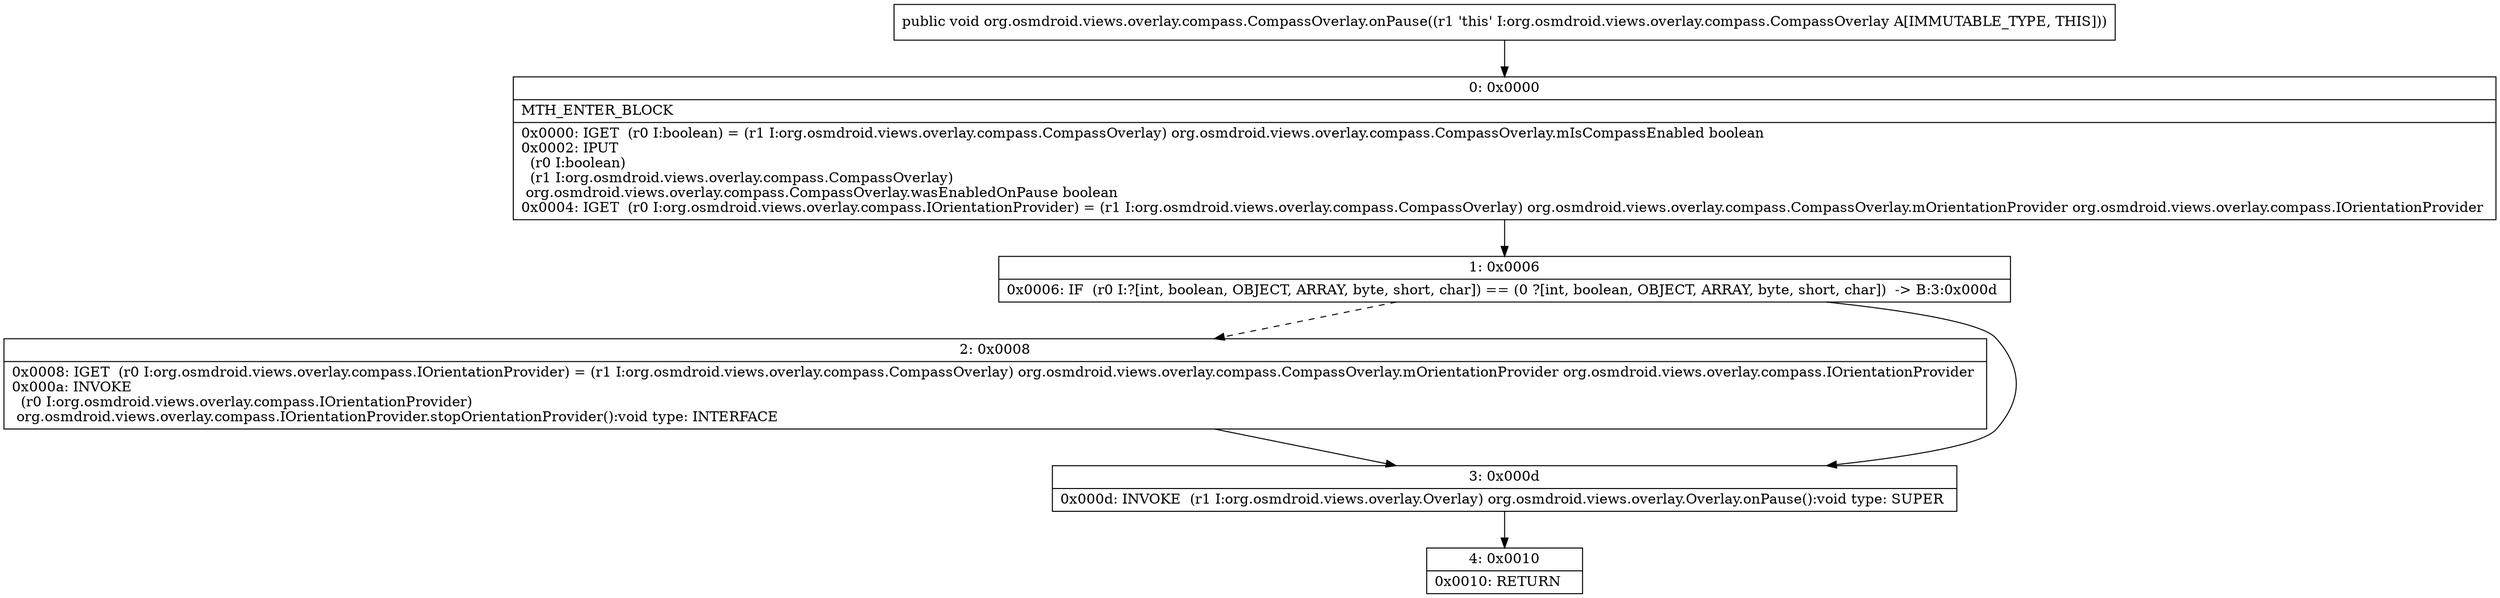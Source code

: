 digraph "CFG fororg.osmdroid.views.overlay.compass.CompassOverlay.onPause()V" {
Node_0 [shape=record,label="{0\:\ 0x0000|MTH_ENTER_BLOCK\l|0x0000: IGET  (r0 I:boolean) = (r1 I:org.osmdroid.views.overlay.compass.CompassOverlay) org.osmdroid.views.overlay.compass.CompassOverlay.mIsCompassEnabled boolean \l0x0002: IPUT  \l  (r0 I:boolean)\l  (r1 I:org.osmdroid.views.overlay.compass.CompassOverlay)\l org.osmdroid.views.overlay.compass.CompassOverlay.wasEnabledOnPause boolean \l0x0004: IGET  (r0 I:org.osmdroid.views.overlay.compass.IOrientationProvider) = (r1 I:org.osmdroid.views.overlay.compass.CompassOverlay) org.osmdroid.views.overlay.compass.CompassOverlay.mOrientationProvider org.osmdroid.views.overlay.compass.IOrientationProvider \l}"];
Node_1 [shape=record,label="{1\:\ 0x0006|0x0006: IF  (r0 I:?[int, boolean, OBJECT, ARRAY, byte, short, char]) == (0 ?[int, boolean, OBJECT, ARRAY, byte, short, char])  \-\> B:3:0x000d \l}"];
Node_2 [shape=record,label="{2\:\ 0x0008|0x0008: IGET  (r0 I:org.osmdroid.views.overlay.compass.IOrientationProvider) = (r1 I:org.osmdroid.views.overlay.compass.CompassOverlay) org.osmdroid.views.overlay.compass.CompassOverlay.mOrientationProvider org.osmdroid.views.overlay.compass.IOrientationProvider \l0x000a: INVOKE  \l  (r0 I:org.osmdroid.views.overlay.compass.IOrientationProvider)\l org.osmdroid.views.overlay.compass.IOrientationProvider.stopOrientationProvider():void type: INTERFACE \l}"];
Node_3 [shape=record,label="{3\:\ 0x000d|0x000d: INVOKE  (r1 I:org.osmdroid.views.overlay.Overlay) org.osmdroid.views.overlay.Overlay.onPause():void type: SUPER \l}"];
Node_4 [shape=record,label="{4\:\ 0x0010|0x0010: RETURN   \l}"];
MethodNode[shape=record,label="{public void org.osmdroid.views.overlay.compass.CompassOverlay.onPause((r1 'this' I:org.osmdroid.views.overlay.compass.CompassOverlay A[IMMUTABLE_TYPE, THIS])) }"];
MethodNode -> Node_0;
Node_0 -> Node_1;
Node_1 -> Node_2[style=dashed];
Node_1 -> Node_3;
Node_2 -> Node_3;
Node_3 -> Node_4;
}

